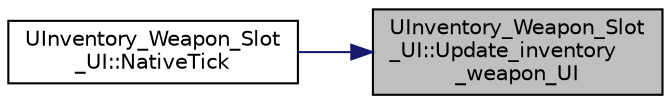 digraph "UInventory_Weapon_Slot_UI::Update_inventory_weapon_UI"
{
 // LATEX_PDF_SIZE
  edge [fontname="Helvetica",fontsize="10",labelfontname="Helvetica",labelfontsize="10"];
  node [fontname="Helvetica",fontsize="10",shape=record];
  rankdir="RL";
  Node1 [label="UInventory_Weapon_Slot\l_UI::Update_inventory\l_weapon_UI",height=0.2,width=0.4,color="black", fillcolor="grey75", style="filled", fontcolor="black",tooltip=" "];
  Node1 -> Node2 [dir="back",color="midnightblue",fontsize="10",style="solid"];
  Node2 [label="UInventory_Weapon_Slot\l_UI::NativeTick",height=0.2,width=0.4,color="black", fillcolor="white", style="filled",URL="$class_u_inventory___weapon___slot___u_i.html#a3ecfa7f3925aecb6f39bb2c131cddca7",tooltip=" "];
}
